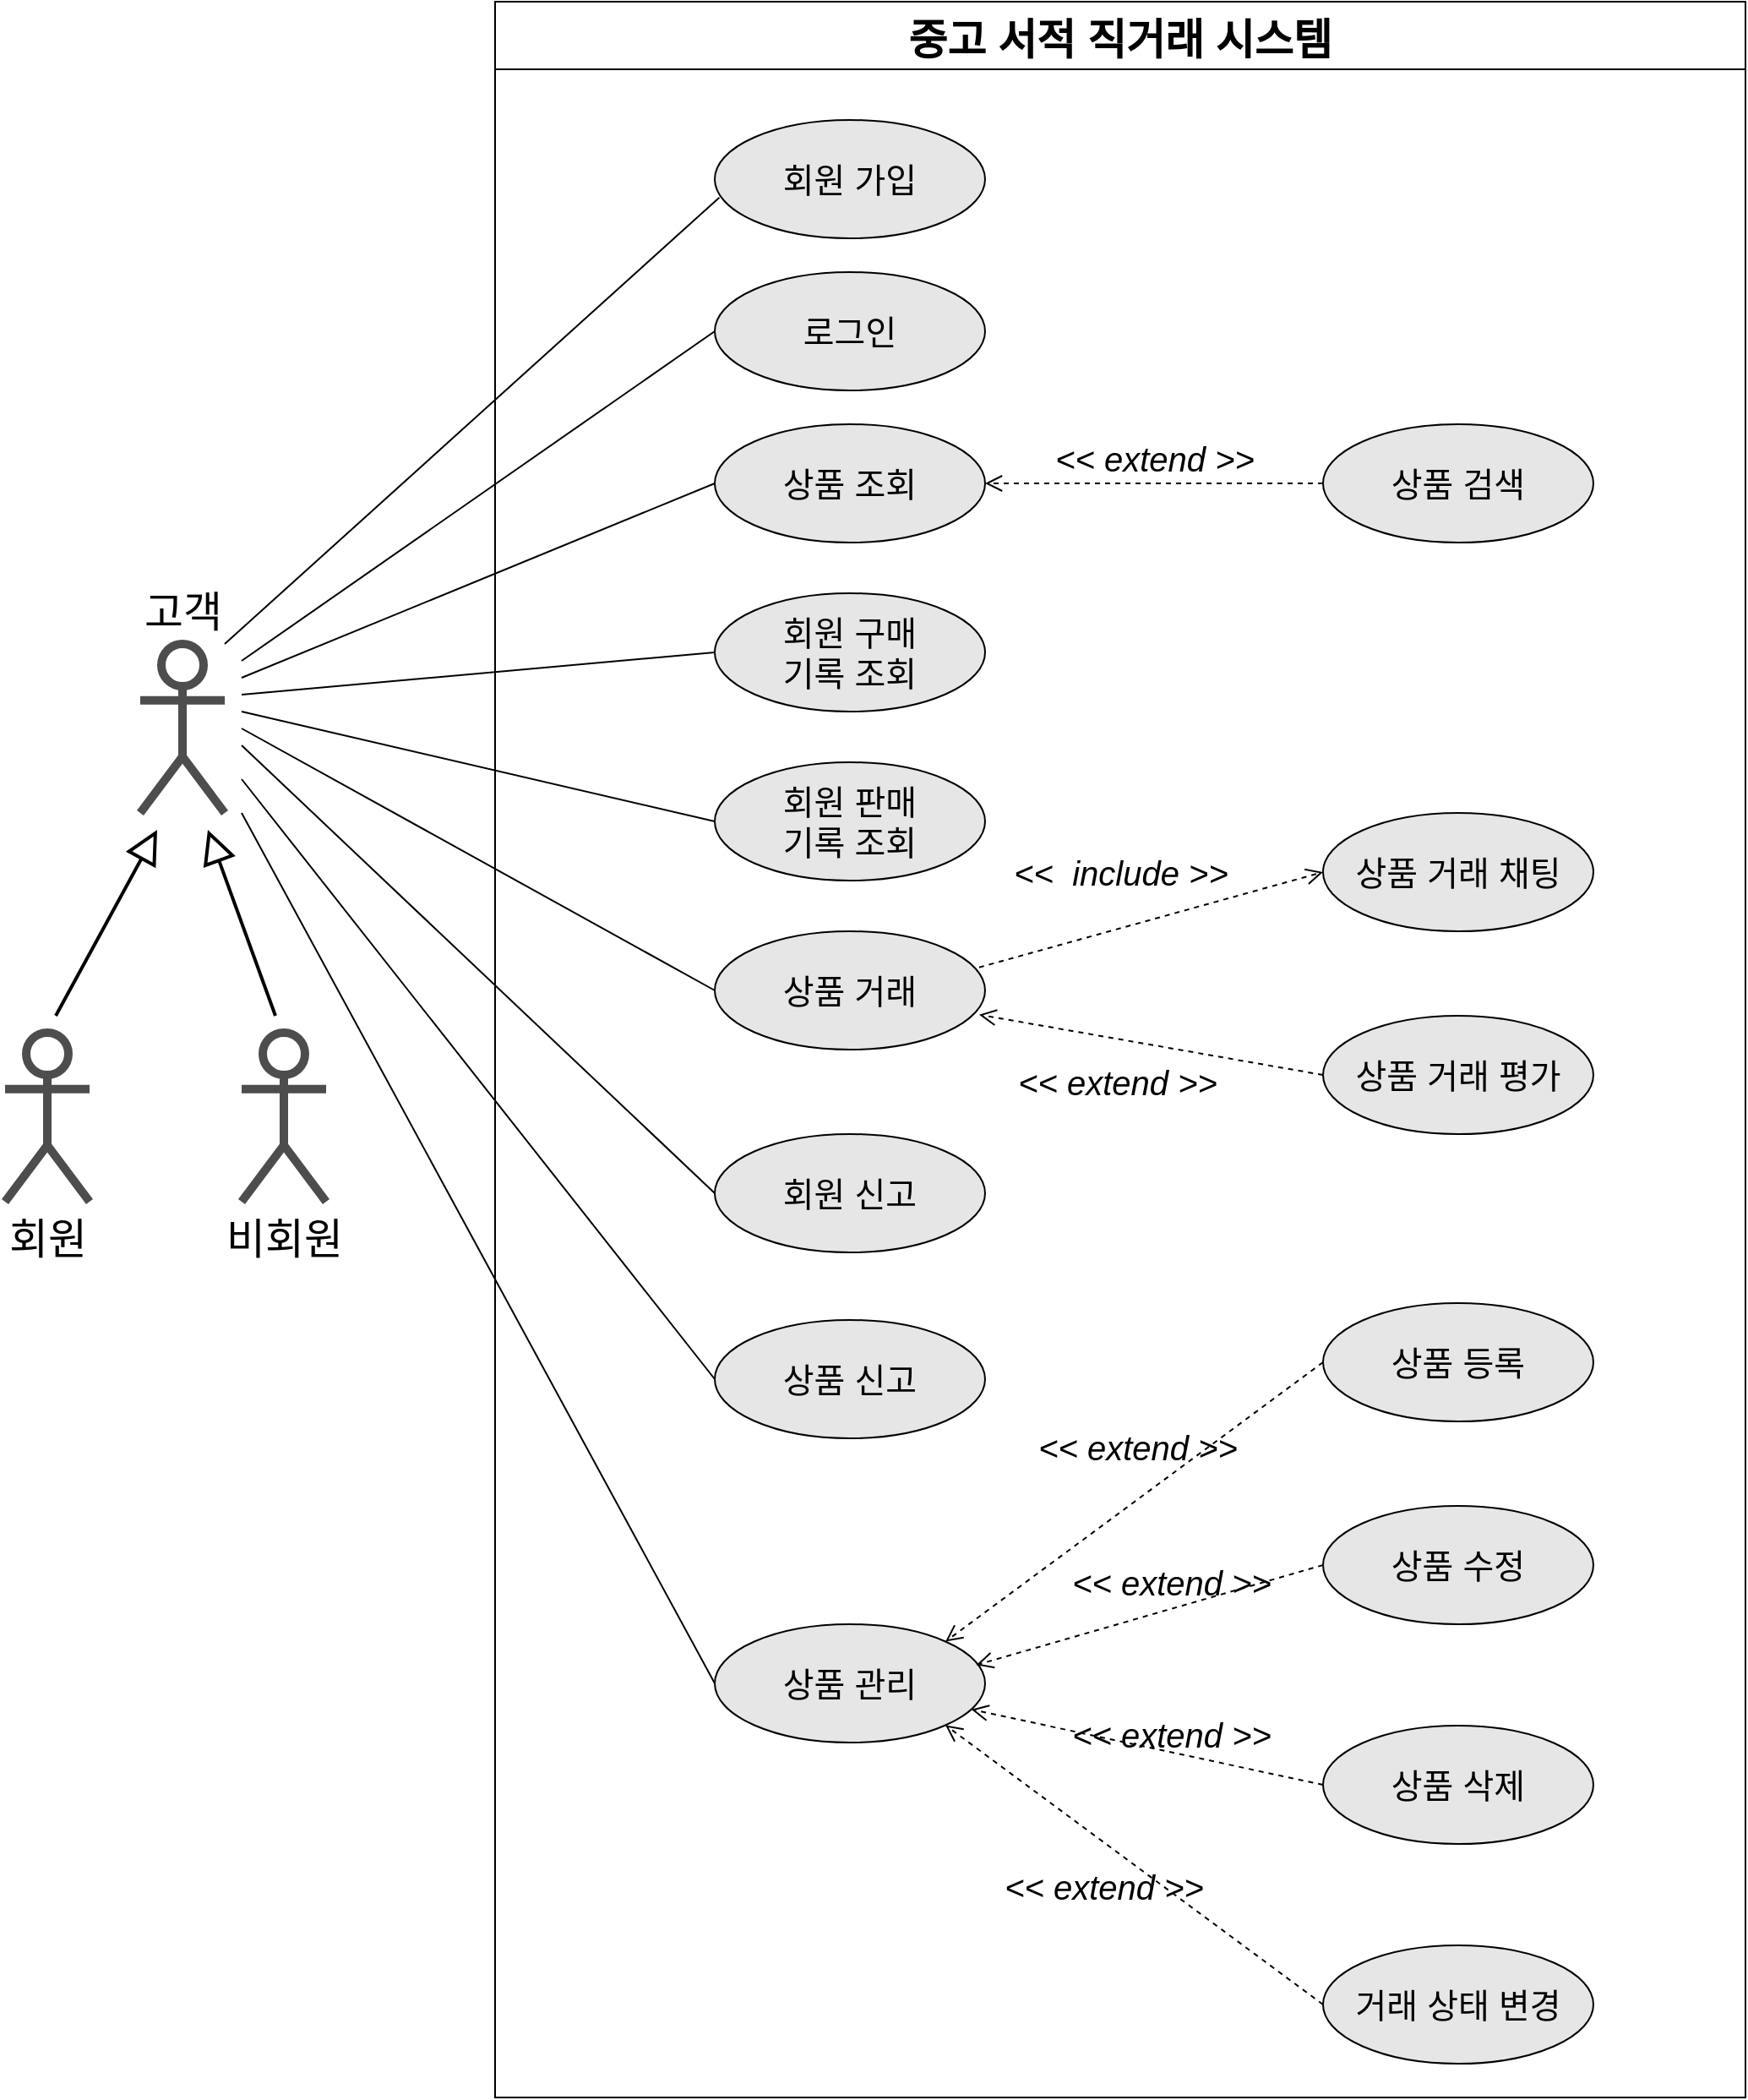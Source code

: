 <mxfile version="18.0.2" type="device"><diagram id="RonSHK9g8Iw-fWDJOm-e" name="Page-1"><mxGraphModel dx="1483" dy="1727" grid="1" gridSize="10" guides="1" tooltips="1" connect="1" arrows="1" fold="1" page="1" pageScale="1" pageWidth="1600" pageHeight="900" math="0" shadow="0"><root><mxCell id="0"/><mxCell id="1" parent="0"/><mxCell id="GLYF5EOWl6FZgbtLDoSU-1" value="" style="shape=umlActor;verticalLabelPosition=bottom;verticalAlign=top;html=1;outlineConnect=0;fontSize=20;strokeWidth=5;strokeColor=#4D4D4D;" parent="1" vertex="1"><mxGeometry x="100" y="-470" width="50" height="100" as="geometry"/></mxCell><mxCell id="GLYF5EOWl6FZgbtLDoSU-5" value="&lt;font style=&quot;font-size: 25px&quot;&gt;회원&lt;/font&gt;" style="shape=umlActor;verticalLabelPosition=bottom;verticalAlign=top;html=1;outlineConnect=0;fontSize=20;strokeWidth=5;strokeColor=#4D4D4D;" parent="1" vertex="1"><mxGeometry x="20" y="-240" width="50" height="100" as="geometry"/></mxCell><mxCell id="cWWtNT6hCsrVDnvBHStr-2" value="&lt;font style=&quot;font-size: 25px&quot;&gt;비회원&lt;/font&gt;" style="shape=umlActor;verticalLabelPosition=bottom;verticalAlign=top;html=1;outlineConnect=0;fontSize=20;strokeWidth=5;strokeColor=#4D4D4D;" parent="1" vertex="1"><mxGeometry x="160" y="-240" width="50" height="100" as="geometry"/></mxCell><mxCell id="cWWtNT6hCsrVDnvBHStr-5" value="&lt;font style=&quot;font-size: 25px&quot;&gt;고객&lt;/font&gt;" style="text;html=1;align=center;verticalAlign=middle;resizable=0;points=[];autosize=1;strokeColor=none;fillColor=none;" parent="1" vertex="1"><mxGeometry x="90" y="-500" width="70" height="20" as="geometry"/></mxCell><mxCell id="cWWtNT6hCsrVDnvBHStr-18" value="중고 서적 직거래 시스템" style="swimlane;fontSize=25;startSize=40;" parent="1" vertex="1"><mxGeometry x="310" y="-850" width="740" height="1240" as="geometry"/></mxCell><mxCell id="GLYF5EOWl6FZgbtLDoSU-2" value="&lt;font style=&quot;font-size: 20px&quot;&gt;회원 가입&lt;/font&gt;" style="ellipse;whiteSpace=wrap;html=1;fillColor=#E6E6E6;" parent="cWWtNT6hCsrVDnvBHStr-18" vertex="1"><mxGeometry x="130" y="70" width="160" height="70" as="geometry"/></mxCell><mxCell id="GLYF5EOWl6FZgbtLDoSU-3" value="&lt;span style=&quot;font-size: 20px&quot;&gt;상품 조회&lt;/span&gt;" style="ellipse;whiteSpace=wrap;html=1;fillColor=#E6E6E6;" parent="cWWtNT6hCsrVDnvBHStr-18" vertex="1"><mxGeometry x="130" y="250" width="160" height="70" as="geometry"/></mxCell><mxCell id="GLYF5EOWl6FZgbtLDoSU-4" value="&lt;span style=&quot;font-size: 20px&quot;&gt;상품 검색&lt;/span&gt;" style="ellipse;whiteSpace=wrap;html=1;fillColor=#E6E6E6;" parent="cWWtNT6hCsrVDnvBHStr-18" vertex="1"><mxGeometry x="490" y="250" width="160" height="70" as="geometry"/></mxCell><mxCell id="GLYF5EOWl6FZgbtLDoSU-6" value="&lt;font style=&quot;font-size: 20px&quot;&gt;상품 등록&lt;/font&gt;" style="ellipse;whiteSpace=wrap;html=1;fillColor=#E6E6E6;" parent="cWWtNT6hCsrVDnvBHStr-18" vertex="1"><mxGeometry x="490" y="770" width="160" height="70" as="geometry"/></mxCell><mxCell id="GLYF5EOWl6FZgbtLDoSU-7" value="&lt;span style=&quot;font-size: 20px;&quot;&gt;상품 거래&lt;/span&gt;" style="ellipse;whiteSpace=wrap;html=1;fillColor=#E6E6E6;" parent="cWWtNT6hCsrVDnvBHStr-18" vertex="1"><mxGeometry x="130" y="550" width="160" height="70" as="geometry"/></mxCell><mxCell id="GLYF5EOWl6FZgbtLDoSU-8" value="&lt;span style=&quot;font-size: 20px&quot;&gt;회원 구매&lt;br&gt;기록 조회&lt;/span&gt;" style="ellipse;whiteSpace=wrap;html=1;fillColor=#E6E6E6;" parent="cWWtNT6hCsrVDnvBHStr-18" vertex="1"><mxGeometry x="130" y="350" width="160" height="70" as="geometry"/></mxCell><mxCell id="GLYF5EOWl6FZgbtLDoSU-9" value="&lt;font style=&quot;font-size: 20px&quot;&gt;상품 수정&lt;/font&gt;" style="ellipse;whiteSpace=wrap;html=1;fillColor=#E6E6E6;" parent="cWWtNT6hCsrVDnvBHStr-18" vertex="1"><mxGeometry x="490" y="890" width="160" height="70" as="geometry"/></mxCell><mxCell id="GLYF5EOWl6FZgbtLDoSU-10" value="&lt;font style=&quot;font-size: 20px&quot;&gt;상품 삭제&lt;/font&gt;" style="ellipse;whiteSpace=wrap;html=1;fillColor=#E6E6E6;" parent="cWWtNT6hCsrVDnvBHStr-18" vertex="1"><mxGeometry x="490" y="1020" width="160" height="70" as="geometry"/></mxCell><mxCell id="GLYF5EOWl6FZgbtLDoSU-15" value="&lt;font style=&quot;font-size: 20px&quot;&gt;거래 상태 변경&lt;/font&gt;" style="ellipse;whiteSpace=wrap;html=1;fillColor=#E6E6E6;" parent="cWWtNT6hCsrVDnvBHStr-18" vertex="1"><mxGeometry x="490" y="1150" width="160" height="70" as="geometry"/></mxCell><mxCell id="GLYF5EOWl6FZgbtLDoSU-16" value="&lt;span style=&quot;font-size: 20px&quot;&gt;상품 거래 평가&lt;/span&gt;" style="ellipse;whiteSpace=wrap;html=1;fillColor=#E6E6E6;" parent="cWWtNT6hCsrVDnvBHStr-18" vertex="1"><mxGeometry x="490" y="600" width="160" height="70" as="geometry"/></mxCell><mxCell id="GLYF5EOWl6FZgbtLDoSU-18" value="&lt;span style=&quot;font-size: 20px&quot;&gt;회원 신고&lt;br&gt;&lt;/span&gt;" style="ellipse;whiteSpace=wrap;html=1;fillColor=#E6E6E6;" parent="cWWtNT6hCsrVDnvBHStr-18" vertex="1"><mxGeometry x="130" y="670" width="160" height="70" as="geometry"/></mxCell><mxCell id="GLYF5EOWl6FZgbtLDoSU-19" value="&lt;span style=&quot;font-size: 20px&quot;&gt;상품 신고&lt;br&gt;&lt;/span&gt;" style="ellipse;whiteSpace=wrap;html=1;fillColor=#E6E6E6;" parent="cWWtNT6hCsrVDnvBHStr-18" vertex="1"><mxGeometry x="130" y="780" width="160" height="70" as="geometry"/></mxCell><mxCell id="cWWtNT6hCsrVDnvBHStr-6" value="&lt;span style=&quot;font-size: 20px&quot;&gt;회원 판매&lt;br&gt;기록 조회&lt;/span&gt;" style="ellipse;whiteSpace=wrap;html=1;fillColor=#E6E6E6;" parent="cWWtNT6hCsrVDnvBHStr-18" vertex="1"><mxGeometry x="130" y="450" width="160" height="70" as="geometry"/></mxCell><mxCell id="cWWtNT6hCsrVDnvBHStr-7" value="&lt;font style=&quot;font-size: 20px&quot;&gt;로그인&lt;/font&gt;" style="ellipse;whiteSpace=wrap;html=1;fillColor=#E6E6E6;" parent="cWWtNT6hCsrVDnvBHStr-18" vertex="1"><mxGeometry x="130" y="160" width="160" height="70" as="geometry"/></mxCell><mxCell id="cWWtNT6hCsrVDnvBHStr-11" value="&lt;span style=&quot;font-size: 20px&quot;&gt;상품 관리&lt;br&gt;&lt;/span&gt;" style="ellipse;whiteSpace=wrap;html=1;fillColor=#E6E6E6;" parent="cWWtNT6hCsrVDnvBHStr-18" vertex="1"><mxGeometry x="130" y="960" width="160" height="70" as="geometry"/></mxCell><mxCell id="VBveLkaBPWyioy_s5nIZ-5" value="&lt;i&gt;&lt;font style=&quot;font-size: 20px;&quot;&gt;&amp;lt;&amp;lt; extend &amp;gt;&amp;gt;&lt;/font&gt;&lt;/i&gt;" style="html=1;verticalAlign=bottom;endArrow=open;dashed=1;endSize=8;rounded=0;exitX=0;exitY=0.5;exitDx=0;exitDy=0;entryX=1;entryY=0.5;entryDx=0;entryDy=0;" parent="cWWtNT6hCsrVDnvBHStr-18" source="GLYF5EOWl6FZgbtLDoSU-4" target="GLYF5EOWl6FZgbtLDoSU-3" edge="1"><mxGeometry relative="1" as="geometry"><mxPoint x="330" y="350" as="sourcePoint"/><mxPoint x="250" y="350" as="targetPoint"/></mxGeometry></mxCell><mxCell id="VBveLkaBPWyioy_s5nIZ-7" value="&lt;span style=&quot;font-size: 20px&quot;&gt;상품 거래 채팅&lt;/span&gt;" style="ellipse;whiteSpace=wrap;html=1;fillColor=#E6E6E6;" parent="cWWtNT6hCsrVDnvBHStr-18" vertex="1"><mxGeometry x="490" y="480" width="160" height="70" as="geometry"/></mxCell><mxCell id="VBveLkaBPWyioy_s5nIZ-10" value="&lt;i&gt;&lt;font style=&quot;font-size: 20px;&quot;&gt;&amp;lt;&amp;lt; extend &amp;gt;&amp;gt;&lt;/font&gt;&lt;/i&gt;" style="html=1;verticalAlign=bottom;endArrow=open;dashed=1;endSize=8;rounded=0;exitX=0;exitY=0.5;exitDx=0;exitDy=0;entryX=0.978;entryY=0.705;entryDx=0;entryDy=0;entryPerimeter=0;" parent="cWWtNT6hCsrVDnvBHStr-18" source="GLYF5EOWl6FZgbtLDoSU-16" target="GLYF5EOWl6FZgbtLDoSU-7" edge="1"><mxGeometry x="0.127" y="40" relative="1" as="geometry"><mxPoint x="410.0" y="804.41" as="sourcePoint"/><mxPoint x="210" y="804.41" as="targetPoint"/><mxPoint as="offset"/></mxGeometry></mxCell><mxCell id="VBveLkaBPWyioy_s5nIZ-11" value="&lt;i&gt;&lt;font style=&quot;font-size: 20px;&quot;&gt;&amp;lt;&amp;lt;&amp;nbsp; include &amp;gt;&amp;gt;&lt;/font&gt;&lt;/i&gt;" style="html=1;verticalAlign=bottom;endArrow=open;dashed=1;endSize=8;rounded=0;exitX=0.978;exitY=0.305;exitDx=0;exitDy=0;entryX=0;entryY=0.5;entryDx=0;entryDy=0;exitPerimeter=0;" parent="cWWtNT6hCsrVDnvBHStr-18" source="GLYF5EOWl6FZgbtLDoSU-7" target="VBveLkaBPWyioy_s5nIZ-7" edge="1"><mxGeometry x="-0.133" y="18" relative="1" as="geometry"><mxPoint x="380.0" y="664.98" as="sourcePoint"/><mxPoint x="237.286" y="610.001" as="targetPoint"/><mxPoint as="offset"/></mxGeometry></mxCell><mxCell id="VBveLkaBPWyioy_s5nIZ-15" value="&lt;i&gt;&lt;font style=&quot;font-size: 20px;&quot;&gt;&amp;lt;&amp;lt; extend &amp;gt;&amp;gt;&lt;/font&gt;&lt;/i&gt;" style="html=1;verticalAlign=bottom;endArrow=open;dashed=1;endSize=8;rounded=0;exitX=0;exitY=0.5;exitDx=0;exitDy=0;entryX=1;entryY=0;entryDx=0;entryDy=0;labelBackgroundColor=none;" parent="cWWtNT6hCsrVDnvBHStr-18" source="GLYF5EOWl6FZgbtLDoSU-6" target="cWWtNT6hCsrVDnvBHStr-11" edge="1"><mxGeometry x="-0.085" y="-13" relative="1" as="geometry"><mxPoint x="453.52" y="925.65" as="sourcePoint"/><mxPoint x="250" y="890.0" as="targetPoint"/><mxPoint as="offset"/></mxGeometry></mxCell><mxCell id="VBveLkaBPWyioy_s5nIZ-16" value="&lt;i&gt;&lt;font style=&quot;font-size: 20px;&quot;&gt;&amp;lt;&amp;lt; extend &amp;gt;&amp;gt;&lt;/font&gt;&lt;/i&gt;" style="html=1;verticalAlign=bottom;endArrow=open;dashed=1;endSize=8;rounded=0;exitX=0;exitY=0.5;exitDx=0;exitDy=0;entryX=0.967;entryY=0.345;entryDx=0;entryDy=0;entryPerimeter=0;labelBackgroundColor=none;" parent="cWWtNT6hCsrVDnvBHStr-18" source="GLYF5EOWl6FZgbtLDoSU-9" target="cWWtNT6hCsrVDnvBHStr-11" edge="1"><mxGeometry x="-0.126" y="-1" relative="1" as="geometry"><mxPoint x="500.0" y="815" as="sourcePoint"/><mxPoint x="277.149" y="980.508" as="targetPoint"/><mxPoint as="offset"/></mxGeometry></mxCell><mxCell id="VBveLkaBPWyioy_s5nIZ-17" value="&lt;i&gt;&lt;font style=&quot;font-size: 20px;&quot;&gt;&amp;lt;&amp;lt; extend &amp;gt;&amp;gt;&lt;/font&gt;&lt;/i&gt;" style="html=1;verticalAlign=bottom;endArrow=open;dashed=1;endSize=8;rounded=0;exitX=0;exitY=0.5;exitDx=0;exitDy=0;labelBackgroundColor=none;" parent="cWWtNT6hCsrVDnvBHStr-18" source="GLYF5EOWl6FZgbtLDoSU-10" target="cWWtNT6hCsrVDnvBHStr-11" edge="1"><mxGeometry x="-0.144" y="4" relative="1" as="geometry"><mxPoint x="500.0" y="935" as="sourcePoint"/><mxPoint x="294.72" y="994.15" as="targetPoint"/><mxPoint as="offset"/></mxGeometry></mxCell><mxCell id="VBveLkaBPWyioy_s5nIZ-18" value="&lt;i&gt;&lt;font style=&quot;font-size: 20px;&quot;&gt;&amp;lt;&amp;lt; extend &amp;gt;&amp;gt;&lt;/font&gt;&lt;/i&gt;" style="html=1;verticalAlign=bottom;endArrow=open;dashed=1;endSize=8;rounded=0;exitX=0;exitY=0.5;exitDx=0;exitDy=0;entryX=1;entryY=1;entryDx=0;entryDy=0;labelBackgroundColor=none;" parent="cWWtNT6hCsrVDnvBHStr-18" source="GLYF5EOWl6FZgbtLDoSU-15" target="cWWtNT6hCsrVDnvBHStr-11" edge="1"><mxGeometry x="-0.012" y="33" relative="1" as="geometry"><mxPoint x="500.0" y="1065" as="sourcePoint"/><mxPoint x="291.845" y="1020.395" as="targetPoint"/><mxPoint as="offset"/></mxGeometry></mxCell><mxCell id="VBveLkaBPWyioy_s5nIZ-1" value="" style="endArrow=none;html=1;rounded=0;entryX=0.017;entryY=0.655;entryDx=0;entryDy=0;entryPerimeter=0;" parent="1" target="GLYF5EOWl6FZgbtLDoSU-2" edge="1"><mxGeometry width="50" height="50" relative="1" as="geometry"><mxPoint x="150" y="-470" as="sourcePoint"/><mxPoint x="630" y="-540" as="targetPoint"/></mxGeometry></mxCell><mxCell id="VBveLkaBPWyioy_s5nIZ-2" value="" style="endArrow=none;html=1;rounded=0;entryX=0;entryY=0.5;entryDx=0;entryDy=0;" parent="1" target="cWWtNT6hCsrVDnvBHStr-7" edge="1"><mxGeometry width="50" height="50" relative="1" as="geometry"><mxPoint x="160" y="-460" as="sourcePoint"/><mxPoint x="512.72" y="-714.15" as="targetPoint"/></mxGeometry></mxCell><mxCell id="VBveLkaBPWyioy_s5nIZ-3" value="" style="endArrow=none;html=1;rounded=0;entryX=0;entryY=0.5;entryDx=0;entryDy=0;" parent="1" target="GLYF5EOWl6FZgbtLDoSU-3" edge="1"><mxGeometry width="50" height="50" relative="1" as="geometry"><mxPoint x="160" y="-450" as="sourcePoint"/><mxPoint x="630" y="-540" as="targetPoint"/></mxGeometry></mxCell><mxCell id="VBveLkaBPWyioy_s5nIZ-6" value="" style="endArrow=none;html=1;rounded=0;entryX=0;entryY=0.5;entryDx=0;entryDy=0;" parent="1" target="GLYF5EOWl6FZgbtLDoSU-7" edge="1"><mxGeometry width="50" height="50" relative="1" as="geometry"><mxPoint x="160" y="-420" as="sourcePoint"/><mxPoint x="510.0" y="-525" as="targetPoint"/></mxGeometry></mxCell><mxCell id="VBveLkaBPWyioy_s5nIZ-8" value="" style="endArrow=none;html=1;rounded=0;entryX=0;entryY=0.5;entryDx=0;entryDy=0;" parent="1" target="GLYF5EOWl6FZgbtLDoSU-8" edge="1"><mxGeometry width="50" height="50" relative="1" as="geometry"><mxPoint x="160" y="-440" as="sourcePoint"/><mxPoint x="450" y="-515" as="targetPoint"/></mxGeometry></mxCell><mxCell id="VBveLkaBPWyioy_s5nIZ-9" value="" style="endArrow=none;html=1;rounded=0;entryX=0;entryY=0.5;entryDx=0;entryDy=0;" parent="1" target="cWWtNT6hCsrVDnvBHStr-6" edge="1"><mxGeometry width="50" height="50" relative="1" as="geometry"><mxPoint x="160" y="-430" as="sourcePoint"/><mxPoint x="450" y="-395" as="targetPoint"/></mxGeometry></mxCell><mxCell id="VBveLkaBPWyioy_s5nIZ-12" value="" style="endArrow=none;html=1;rounded=0;entryX=0;entryY=0.5;entryDx=0;entryDy=0;" parent="1" target="GLYF5EOWl6FZgbtLDoSU-18" edge="1"><mxGeometry width="50" height="50" relative="1" as="geometry"><mxPoint x="160" y="-410" as="sourcePoint"/><mxPoint x="450" y="-255" as="targetPoint"/></mxGeometry></mxCell><mxCell id="VBveLkaBPWyioy_s5nIZ-13" value="" style="endArrow=none;html=1;rounded=0;entryX=0;entryY=0.5;entryDx=0;entryDy=0;" parent="1" target="GLYF5EOWl6FZgbtLDoSU-19" edge="1"><mxGeometry width="50" height="50" relative="1" as="geometry"><mxPoint x="160" y="-390" as="sourcePoint"/><mxPoint x="450" y="-135" as="targetPoint"/></mxGeometry></mxCell><mxCell id="VBveLkaBPWyioy_s5nIZ-14" value="" style="endArrow=none;html=1;rounded=0;entryX=0;entryY=0.5;entryDx=0;entryDy=0;" parent="1" target="cWWtNT6hCsrVDnvBHStr-11" edge="1"><mxGeometry width="50" height="50" relative="1" as="geometry"><mxPoint x="160" y="-370" as="sourcePoint"/><mxPoint x="450" y="-25" as="targetPoint"/></mxGeometry></mxCell><mxCell id="VBveLkaBPWyioy_s5nIZ-20" value="" style="endArrow=block;html=1;rounded=0;fontSize=20;endFill=0;strokeWidth=2;endSize=15;" parent="1" edge="1"><mxGeometry width="50" height="50" relative="1" as="geometry"><mxPoint x="50" y="-250" as="sourcePoint"/><mxPoint x="110" y="-360" as="targetPoint"/></mxGeometry></mxCell><mxCell id="VBveLkaBPWyioy_s5nIZ-21" value="" style="endArrow=block;html=1;rounded=0;fontSize=20;endFill=0;strokeWidth=2;endSize=15;" parent="1" edge="1"><mxGeometry width="50" height="50" relative="1" as="geometry"><mxPoint x="180" y="-250" as="sourcePoint"/><mxPoint x="140" y="-360" as="targetPoint"/></mxGeometry></mxCell></root></mxGraphModel></diagram></mxfile>